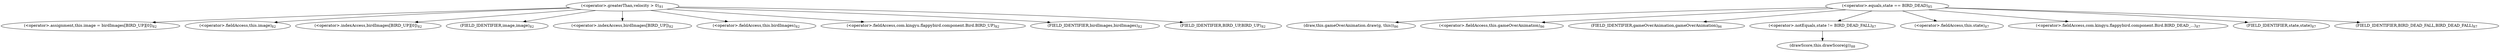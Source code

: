 digraph "draw" {  
"354" [label = <(&lt;operator&gt;.greaterThan,velocity &gt; 0)<SUB>81</SUB>> ]
"359" [label = <(&lt;operator&gt;.assignment,this.image = birdImages[BIRD_UP][0])<SUB>82</SUB>> ]
"389" [label = <(&lt;operator&gt;.equals,state == BIRD_DEAD)<SUB>85</SUB>> ]
"396" [label = <(draw,this.gameOverAnimation.draw(g, this))<SUB>86</SUB>> ]
"360" [label = <(&lt;operator&gt;.fieldAccess,this.image)<SUB>82</SUB>> ]
"363" [label = <(&lt;operator&gt;.indexAccess,birdImages[BIRD_UP][0])<SUB>82</SUB>> ]
"397" [label = <(&lt;operator&gt;.fieldAccess,this.gameOverAnimation)<SUB>86</SUB>> ]
"362" [label = <(FIELD_IDENTIFIER,image,image)<SUB>82</SUB>> ]
"364" [label = <(&lt;operator&gt;.indexAccess,birdImages[BIRD_UP])<SUB>82</SUB>> ]
"399" [label = <(FIELD_IDENTIFIER,gameOverAnimation,gameOverAnimation)<SUB>86</SUB>> ]
"403" [label = <(&lt;operator&gt;.notEquals,state != BIRD_DEAD_FALL)<SUB>87</SUB>> ]
"410" [label = <(drawScore,this.drawScore(g))<SUB>88</SUB>> ]
"365" [label = <(&lt;operator&gt;.fieldAccess,this.birdImages)<SUB>82</SUB>> ]
"368" [label = <(&lt;operator&gt;.fieldAccess,com.kingyu.flappybird.component.Bird.BIRD_UP)<SUB>82</SUB>> ]
"404" [label = <(&lt;operator&gt;.fieldAccess,this.state)<SUB>87</SUB>> ]
"407" [label = <(&lt;operator&gt;.fieldAccess,com.kingyu.flappybird.component.Bird.BIRD_DEAD_...)<SUB>87</SUB>> ]
"367" [label = <(FIELD_IDENTIFIER,birdImages,birdImages)<SUB>82</SUB>> ]
"370" [label = <(FIELD_IDENTIFIER,BIRD_UP,BIRD_UP)<SUB>82</SUB>> ]
"406" [label = <(FIELD_IDENTIFIER,state,state)<SUB>87</SUB>> ]
"409" [label = <(FIELD_IDENTIFIER,BIRD_DEAD_FALL,BIRD_DEAD_FALL)<SUB>87</SUB>> ]
  "354" -> "365" 
  "354" -> "362" 
  "354" -> "364" 
  "354" -> "360" 
  "354" -> "359" 
  "354" -> "370" 
  "354" -> "368" 
  "354" -> "363" 
  "354" -> "367" 
  "389" -> "409" 
  "389" -> "404" 
  "389" -> "403" 
  "389" -> "399" 
  "389" -> "406" 
  "389" -> "397" 
  "389" -> "407" 
  "389" -> "396" 
  "403" -> "410" 
}
